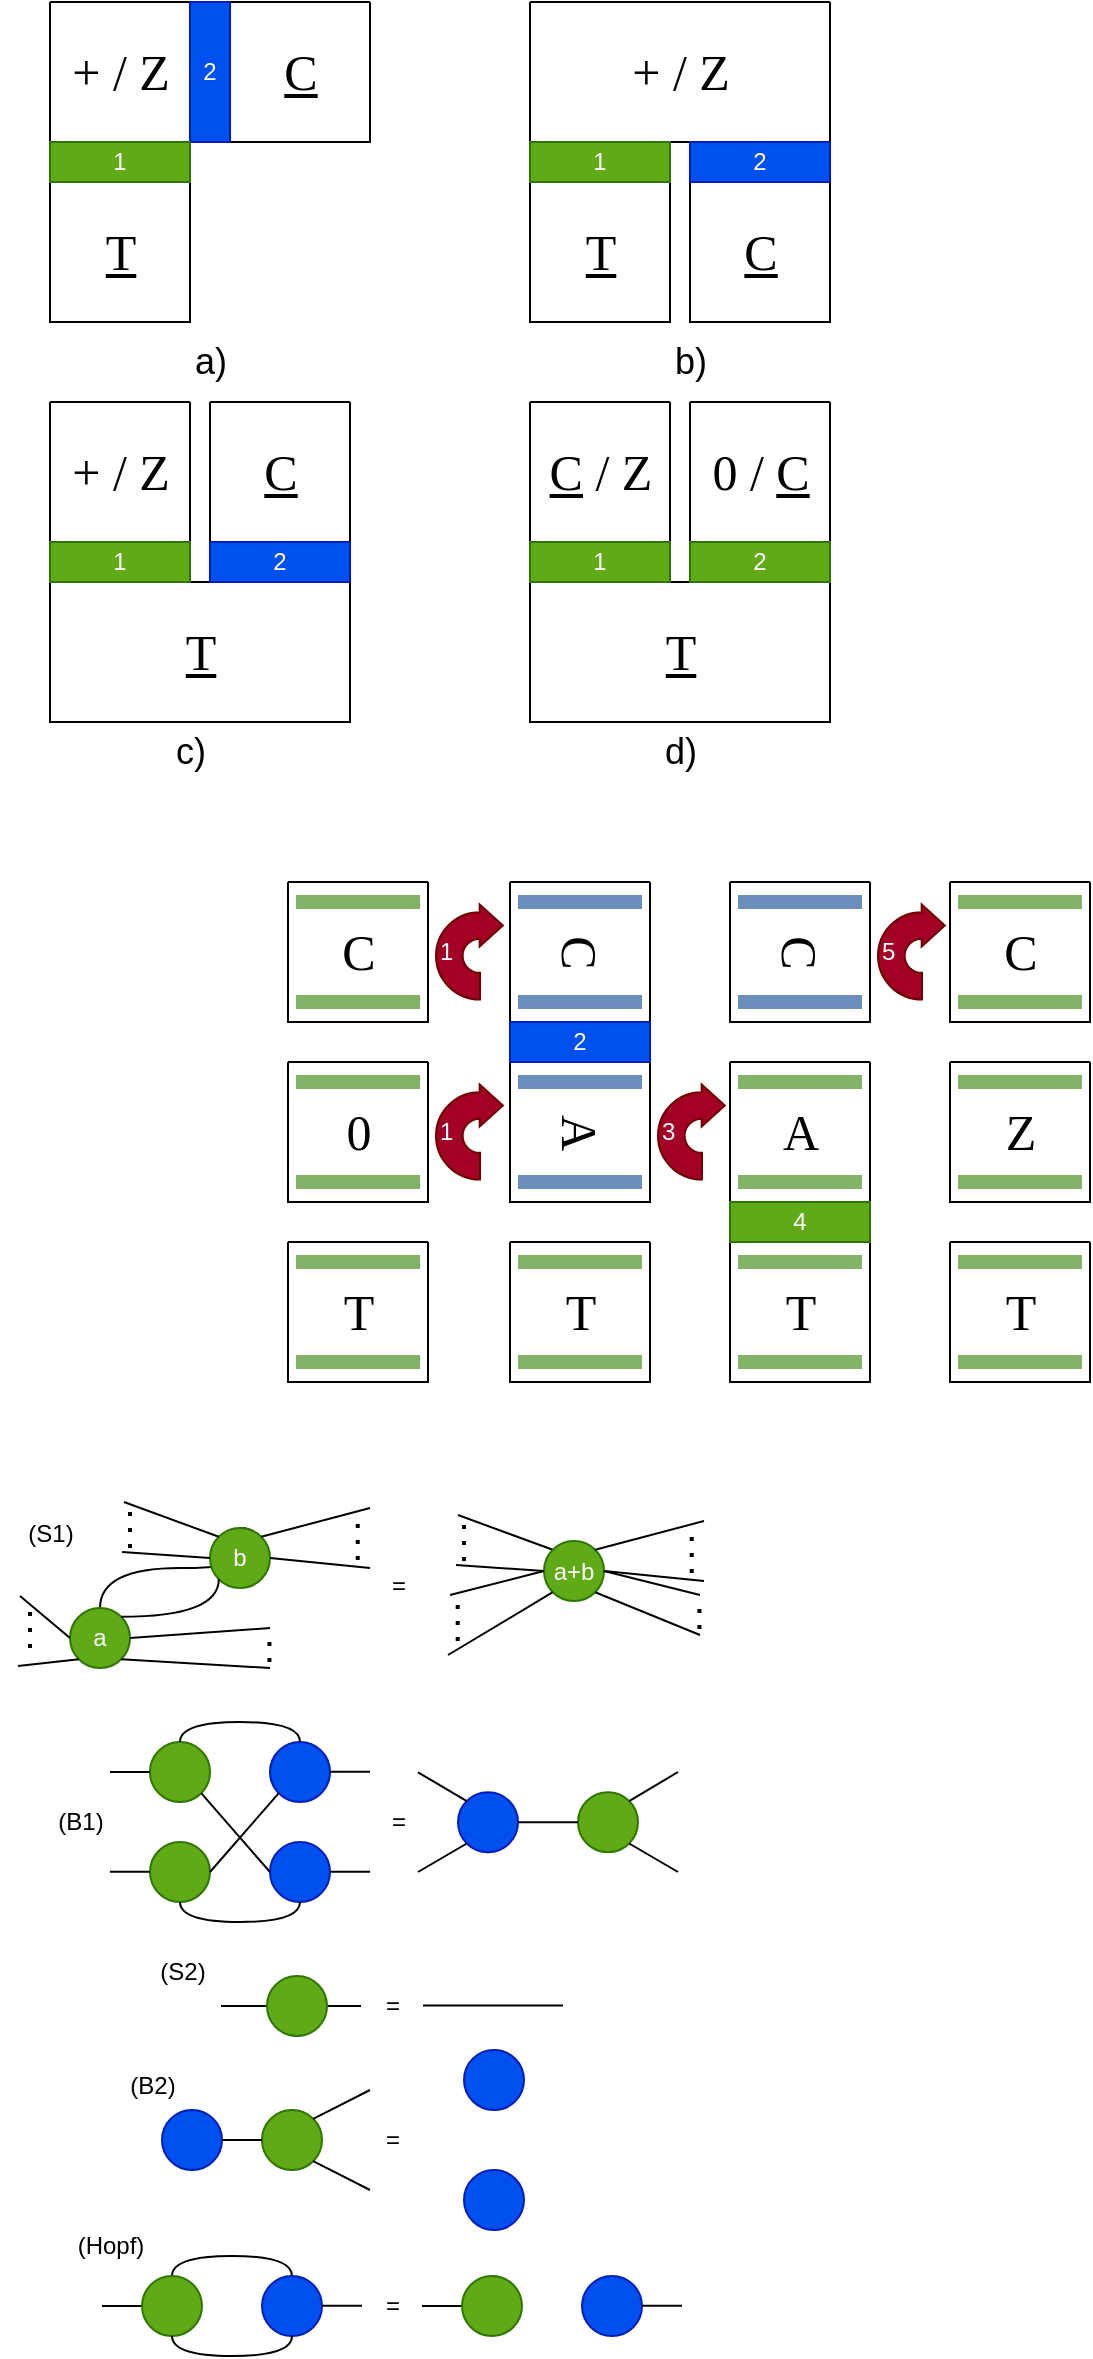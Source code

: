 <mxfile version="26.2.14">
  <diagram name="Page-1" id="nvPgF2uKXpndHgitnm1l">
    <mxGraphModel dx="815" dy="495" grid="1" gridSize="10" guides="1" tooltips="1" connect="1" arrows="1" fold="1" page="1" pageScale="1" pageWidth="827" pageHeight="1169" math="0" shadow="0">
      <root>
        <mxCell id="0" />
        <mxCell id="1" parent="0" />
        <mxCell id="quCFVB519tc5CZQaFRDl-6" value="" style="swimlane;startSize=0;" parent="1" vertex="1">
          <mxGeometry x="80" y="170" width="70" height="70" as="geometry">
            <mxRectangle x="80" y="160" width="50" height="40" as="alternateBounds" />
          </mxGeometry>
        </mxCell>
        <mxCell id="quCFVB519tc5CZQaFRDl-29" value="&lt;u&gt;&lt;font&gt;T&lt;/font&gt;&lt;/u&gt;" style="text;html=1;align=center;verticalAlign=middle;resizable=0;points=[];autosize=1;strokeColor=none;fillColor=none;fontSize=25;fontFamily=Garamond;" parent="quCFVB519tc5CZQaFRDl-6" vertex="1">
          <mxGeometry x="15" y="15" width="40" height="40" as="geometry" />
        </mxCell>
        <mxCell id="quCFVB519tc5CZQaFRDl-1" value="" style="swimlane;startSize=0;" parent="1" vertex="1">
          <mxGeometry x="80" y="80" width="70" height="70" as="geometry" />
        </mxCell>
        <mxCell id="quCFVB519tc5CZQaFRDl-27" value="&lt;font&gt;+ / Z&lt;/font&gt;" style="text;html=1;align=center;verticalAlign=middle;resizable=0;points=[];autosize=1;strokeColor=none;fillColor=none;fontSize=25;fontFamily=Garamond;" parent="quCFVB519tc5CZQaFRDl-1" vertex="1">
          <mxGeometry y="15" width="70" height="40" as="geometry" />
        </mxCell>
        <mxCell id="quCFVB519tc5CZQaFRDl-5" value="" style="swimlane;startSize=0;" parent="1" vertex="1">
          <mxGeometry x="170" y="80" width="70" height="70" as="geometry" />
        </mxCell>
        <mxCell id="quCFVB519tc5CZQaFRDl-28" value="&lt;u&gt;&lt;font&gt;C&lt;/font&gt;&lt;/u&gt;" style="text;html=1;align=center;verticalAlign=middle;resizable=0;points=[];autosize=1;strokeColor=none;fillColor=none;fontSize=25;fontFamily=Garamond;" parent="quCFVB519tc5CZQaFRDl-5" vertex="1">
          <mxGeometry x="15" y="15" width="40" height="40" as="geometry" />
        </mxCell>
        <mxCell id="Zl_guKD1lhq5TGo22soF-123" value="2" style="rounded=0;whiteSpace=wrap;html=1;fillColor=#0050ef;fontColor=#ffffff;strokeColor=#001DBC;" vertex="1" parent="quCFVB519tc5CZQaFRDl-5">
          <mxGeometry x="-20" width="20" height="70" as="geometry" />
        </mxCell>
        <mxCell id="quCFVB519tc5CZQaFRDl-7" value="" style="swimlane;startSize=0;" parent="1" vertex="1">
          <mxGeometry x="320" y="80" width="150" height="70" as="geometry" />
        </mxCell>
        <mxCell id="quCFVB519tc5CZQaFRDl-30" value="&lt;font&gt;+ / Z&lt;/font&gt;" style="text;html=1;align=center;verticalAlign=middle;resizable=0;points=[];autosize=1;strokeColor=none;fillColor=none;fontSize=25;fontFamily=Garamond;" parent="quCFVB519tc5CZQaFRDl-7" vertex="1">
          <mxGeometry x="40" y="15" width="70" height="40" as="geometry" />
        </mxCell>
        <mxCell id="quCFVB519tc5CZQaFRDl-8" value="" style="swimlane;startSize=0;" parent="1" vertex="1">
          <mxGeometry x="320" y="170" width="70" height="70" as="geometry" />
        </mxCell>
        <mxCell id="quCFVB519tc5CZQaFRDl-32" value="&lt;u&gt;&lt;font&gt;T&lt;/font&gt;&lt;/u&gt;" style="text;html=1;align=center;verticalAlign=middle;resizable=0;points=[];autosize=1;strokeColor=none;fillColor=none;fontSize=25;fontFamily=Garamond;" parent="quCFVB519tc5CZQaFRDl-8" vertex="1">
          <mxGeometry x="15" y="15" width="40" height="40" as="geometry" />
        </mxCell>
        <mxCell id="quCFVB519tc5CZQaFRDl-9" value="" style="swimlane;startSize=0;" parent="1" vertex="1">
          <mxGeometry x="400" y="170" width="70" height="70" as="geometry" />
        </mxCell>
        <mxCell id="quCFVB519tc5CZQaFRDl-31" value="&lt;u&gt;&lt;font&gt;C&lt;/font&gt;&lt;/u&gt;" style="text;html=1;align=center;verticalAlign=middle;resizable=0;points=[];autosize=1;strokeColor=none;fillColor=none;fontSize=25;fontFamily=Garamond;" parent="quCFVB519tc5CZQaFRDl-9" vertex="1">
          <mxGeometry x="15" y="15" width="40" height="40" as="geometry" />
        </mxCell>
        <mxCell id="quCFVB519tc5CZQaFRDl-12" value="" style="swimlane;startSize=0;" parent="1" vertex="1">
          <mxGeometry x="80" y="370" width="150" height="70" as="geometry" />
        </mxCell>
        <mxCell id="quCFVB519tc5CZQaFRDl-35" value="&lt;u&gt;&lt;font&gt;T&lt;/font&gt;&lt;/u&gt;" style="text;html=1;align=center;verticalAlign=middle;resizable=0;points=[];autosize=1;strokeColor=none;fillColor=none;fontSize=25;fontFamily=Garamond;" parent="quCFVB519tc5CZQaFRDl-12" vertex="1">
          <mxGeometry x="55" y="15" width="40" height="40" as="geometry" />
        </mxCell>
        <mxCell id="quCFVB519tc5CZQaFRDl-13" value="" style="swimlane;startSize=0;" parent="1" vertex="1">
          <mxGeometry x="80" y="280" width="70" height="70" as="geometry" />
        </mxCell>
        <mxCell id="quCFVB519tc5CZQaFRDl-33" value="&lt;font&gt;+ / Z&lt;/font&gt;" style="text;html=1;align=center;verticalAlign=middle;resizable=0;points=[];autosize=1;strokeColor=none;fillColor=none;fontSize=25;fontFamily=Garamond;" parent="quCFVB519tc5CZQaFRDl-13" vertex="1">
          <mxGeometry y="15" width="70" height="40" as="geometry" />
        </mxCell>
        <mxCell id="quCFVB519tc5CZQaFRDl-14" value="" style="swimlane;startSize=0;" parent="1" vertex="1">
          <mxGeometry x="160" y="280" width="70" height="70" as="geometry" />
        </mxCell>
        <mxCell id="quCFVB519tc5CZQaFRDl-34" value="&lt;u&gt;&lt;font&gt;C&lt;/font&gt;&lt;/u&gt;" style="text;html=1;align=center;verticalAlign=middle;resizable=0;points=[];autosize=1;strokeColor=none;fillColor=none;fontSize=25;fontFamily=Garamond;" parent="quCFVB519tc5CZQaFRDl-14" vertex="1">
          <mxGeometry x="15" y="15" width="40" height="40" as="geometry" />
        </mxCell>
        <mxCell id="quCFVB519tc5CZQaFRDl-15" value="" style="swimlane;startSize=0;" parent="1" vertex="1">
          <mxGeometry x="320" y="370" width="150" height="70" as="geometry" />
        </mxCell>
        <mxCell id="quCFVB519tc5CZQaFRDl-39" value="&lt;u&gt;&lt;font&gt;T&lt;/font&gt;&lt;/u&gt;" style="text;html=1;align=center;verticalAlign=middle;resizable=0;points=[];autosize=1;strokeColor=none;fillColor=none;fontSize=25;fontFamily=Garamond;" parent="quCFVB519tc5CZQaFRDl-15" vertex="1">
          <mxGeometry x="55" y="15" width="40" height="40" as="geometry" />
        </mxCell>
        <mxCell id="quCFVB519tc5CZQaFRDl-16" value="" style="swimlane;startSize=0;" parent="1" vertex="1">
          <mxGeometry x="320" y="280" width="70" height="70" as="geometry" />
        </mxCell>
        <mxCell id="quCFVB519tc5CZQaFRDl-36" value="&lt;u&gt;C&lt;/u&gt; / Z" style="text;html=1;align=center;verticalAlign=middle;resizable=0;points=[];autosize=1;strokeColor=none;fillColor=none;fontSize=25;fontFamily=Garamond;" parent="quCFVB519tc5CZQaFRDl-16" vertex="1">
          <mxGeometry y="15" width="70" height="40" as="geometry" />
        </mxCell>
        <mxCell id="quCFVB519tc5CZQaFRDl-17" value="" style="swimlane;startSize=0;" parent="1" vertex="1">
          <mxGeometry x="400" y="280" width="70" height="70" as="geometry" />
        </mxCell>
        <mxCell id="quCFVB519tc5CZQaFRDl-37" value="0 / &lt;u&gt;C&lt;/u&gt;" style="text;html=1;align=center;verticalAlign=middle;resizable=0;points=[];autosize=1;strokeColor=none;fillColor=none;fontSize=25;fontFamily=Garamond;" parent="quCFVB519tc5CZQaFRDl-17" vertex="1">
          <mxGeometry y="15" width="70" height="40" as="geometry" />
        </mxCell>
        <mxCell id="quCFVB519tc5CZQaFRDl-40" value="a)" style="text;html=1;align=center;verticalAlign=middle;resizable=0;points=[];autosize=1;strokeColor=none;fillColor=none;fontSize=18;" parent="1" vertex="1">
          <mxGeometry x="140" y="240" width="40" height="40" as="geometry" />
        </mxCell>
        <mxCell id="quCFVB519tc5CZQaFRDl-41" value="b)" style="text;html=1;align=center;verticalAlign=middle;resizable=0;points=[];autosize=1;strokeColor=none;fillColor=none;fontSize=18;" parent="1" vertex="1">
          <mxGeometry x="380" y="240" width="40" height="40" as="geometry" />
        </mxCell>
        <mxCell id="quCFVB519tc5CZQaFRDl-42" value="c)" style="text;html=1;align=center;verticalAlign=middle;resizable=0;points=[];autosize=1;strokeColor=none;fillColor=none;fontSize=18;" parent="1" vertex="1">
          <mxGeometry x="130" y="435" width="40" height="40" as="geometry" />
        </mxCell>
        <mxCell id="quCFVB519tc5CZQaFRDl-43" value="d)" style="text;html=1;align=center;verticalAlign=middle;resizable=0;points=[];autosize=1;strokeColor=none;fillColor=none;fontSize=18;" parent="1" vertex="1">
          <mxGeometry x="375" y="435" width="40" height="40" as="geometry" />
        </mxCell>
        <mxCell id="Zl_guKD1lhq5TGo22soF-27" value="" style="swimlane;startSize=0;" vertex="1" parent="1">
          <mxGeometry x="199" y="520" width="70" height="70" as="geometry" />
        </mxCell>
        <mxCell id="Zl_guKD1lhq5TGo22soF-28" value="&lt;font&gt;C&lt;/font&gt;" style="text;html=1;align=center;verticalAlign=middle;resizable=0;points=[];autosize=1;strokeColor=none;fillColor=none;fontSize=25;fontFamily=Garamond;" vertex="1" parent="Zl_guKD1lhq5TGo22soF-27">
          <mxGeometry x="15" y="15" width="40" height="40" as="geometry" />
        </mxCell>
        <mxCell id="Zl_guKD1lhq5TGo22soF-29" value="" style="endArrow=none;html=1;rounded=0;strokeWidth=7;fillColor=#d5e8d4;strokeColor=#82b366;" edge="1" parent="Zl_guKD1lhq5TGo22soF-27">
          <mxGeometry width="50" height="50" relative="1" as="geometry">
            <mxPoint x="4" y="10" as="sourcePoint" />
            <mxPoint x="66" y="10" as="targetPoint" />
          </mxGeometry>
        </mxCell>
        <mxCell id="Zl_guKD1lhq5TGo22soF-30" value="" style="endArrow=none;html=1;rounded=0;strokeWidth=7;fillColor=#d5e8d4;strokeColor=#82b366;" edge="1" parent="Zl_guKD1lhq5TGo22soF-27">
          <mxGeometry width="50" height="50" relative="1" as="geometry">
            <mxPoint x="4" y="60" as="sourcePoint" />
            <mxPoint x="66" y="60" as="targetPoint" />
          </mxGeometry>
        </mxCell>
        <mxCell id="Zl_guKD1lhq5TGo22soF-35" value="" style="swimlane;startSize=0;" vertex="1" parent="1">
          <mxGeometry x="199" y="700" width="70" height="70" as="geometry" />
        </mxCell>
        <mxCell id="Zl_guKD1lhq5TGo22soF-36" value="T" style="text;html=1;align=center;verticalAlign=middle;resizable=0;points=[];autosize=1;strokeColor=none;fillColor=none;fontSize=25;fontFamily=Garamond;" vertex="1" parent="Zl_guKD1lhq5TGo22soF-35">
          <mxGeometry x="15" y="15" width="40" height="40" as="geometry" />
        </mxCell>
        <mxCell id="Zl_guKD1lhq5TGo22soF-37" value="" style="endArrow=none;html=1;rounded=0;strokeWidth=7;fillColor=#d5e8d4;strokeColor=#82b366;" edge="1" parent="Zl_guKD1lhq5TGo22soF-35">
          <mxGeometry width="50" height="50" relative="1" as="geometry">
            <mxPoint x="4" y="10" as="sourcePoint" />
            <mxPoint x="66" y="10" as="targetPoint" />
          </mxGeometry>
        </mxCell>
        <mxCell id="Zl_guKD1lhq5TGo22soF-38" value="" style="endArrow=none;html=1;rounded=0;strokeWidth=7;fillColor=#d5e8d4;strokeColor=#82b366;" edge="1" parent="Zl_guKD1lhq5TGo22soF-35">
          <mxGeometry width="50" height="50" relative="1" as="geometry">
            <mxPoint x="4" y="60" as="sourcePoint" />
            <mxPoint x="66" y="60" as="targetPoint" />
          </mxGeometry>
        </mxCell>
        <mxCell id="Zl_guKD1lhq5TGo22soF-39" value="1" style="html=1;shadow=0;dashed=0;align=left;verticalAlign=middle;shape=mxgraph.arrows2.uTurnArrow;dy=6.66;arrowHead=20.98;dx2=11.59;fillColor=#a20025;strokeColor=#6F0000;movable=1;resizable=1;rotatable=1;deletable=1;editable=1;locked=0;connectable=1;fontFamily=Helvetica;fontStyle=0;fontSize=12;fontColor=#ffffff;" vertex="1" parent="1">
          <mxGeometry x="273" y="531.25" width="22" height="47.5" as="geometry" />
        </mxCell>
        <mxCell id="Zl_guKD1lhq5TGo22soF-45" value="" style="swimlane;startSize=0;" vertex="1" parent="1">
          <mxGeometry x="310" y="520" width="70" height="70" as="geometry" />
        </mxCell>
        <mxCell id="Zl_guKD1lhq5TGo22soF-46" value="&lt;font&gt;C&lt;/font&gt;" style="text;html=1;align=center;verticalAlign=middle;resizable=0;points=[];autosize=1;strokeColor=none;fillColor=none;fontSize=25;fontFamily=Garamond;rotation=90;" vertex="1" parent="Zl_guKD1lhq5TGo22soF-45">
          <mxGeometry x="15" y="15" width="40" height="40" as="geometry" />
        </mxCell>
        <mxCell id="Zl_guKD1lhq5TGo22soF-47" value="" style="endArrow=none;html=1;rounded=0;strokeWidth=7;fillColor=#dae8fc;strokeColor=#6c8ebf;" edge="1" parent="Zl_guKD1lhq5TGo22soF-45">
          <mxGeometry width="50" height="50" relative="1" as="geometry">
            <mxPoint x="4" y="10" as="sourcePoint" />
            <mxPoint x="66" y="10" as="targetPoint" />
          </mxGeometry>
        </mxCell>
        <mxCell id="Zl_guKD1lhq5TGo22soF-48" value="" style="endArrow=none;html=1;rounded=0;strokeWidth=7;fillColor=#dae8fc;strokeColor=#6c8ebf;" edge="1" parent="Zl_guKD1lhq5TGo22soF-45">
          <mxGeometry width="50" height="50" relative="1" as="geometry">
            <mxPoint x="4" y="60" as="sourcePoint" />
            <mxPoint x="66" y="60" as="targetPoint" />
          </mxGeometry>
        </mxCell>
        <mxCell id="Zl_guKD1lhq5TGo22soF-49" value="" style="swimlane;startSize=0;" vertex="1" parent="1">
          <mxGeometry x="199" y="610" width="70" height="70" as="geometry" />
        </mxCell>
        <mxCell id="Zl_guKD1lhq5TGo22soF-50" value="0" style="text;html=1;align=center;verticalAlign=middle;resizable=0;points=[];autosize=1;strokeColor=none;fillColor=none;fontSize=25;fontFamily=Garamond;" vertex="1" parent="Zl_guKD1lhq5TGo22soF-49">
          <mxGeometry x="15" y="15" width="40" height="40" as="geometry" />
        </mxCell>
        <mxCell id="Zl_guKD1lhq5TGo22soF-51" value="" style="endArrow=none;html=1;rounded=0;strokeWidth=7;fillColor=#d5e8d4;strokeColor=#82b366;" edge="1" parent="Zl_guKD1lhq5TGo22soF-49">
          <mxGeometry width="50" height="50" relative="1" as="geometry">
            <mxPoint x="4" y="10" as="sourcePoint" />
            <mxPoint x="66" y="10" as="targetPoint" />
          </mxGeometry>
        </mxCell>
        <mxCell id="Zl_guKD1lhq5TGo22soF-52" value="" style="endArrow=none;html=1;rounded=0;strokeWidth=7;fillColor=#d5e8d4;strokeColor=#82b366;" edge="1" parent="Zl_guKD1lhq5TGo22soF-49">
          <mxGeometry width="50" height="50" relative="1" as="geometry">
            <mxPoint x="4" y="60" as="sourcePoint" />
            <mxPoint x="66" y="60" as="targetPoint" />
          </mxGeometry>
        </mxCell>
        <mxCell id="Zl_guKD1lhq5TGo22soF-54" value="" style="swimlane;startSize=0;" vertex="1" parent="1">
          <mxGeometry x="310" y="610" width="70" height="70" as="geometry" />
        </mxCell>
        <mxCell id="Zl_guKD1lhq5TGo22soF-55" value="A" style="text;html=1;align=center;verticalAlign=middle;resizable=0;points=[];autosize=1;strokeColor=none;fillColor=none;fontSize=25;fontFamily=Garamond;rotation=90;" vertex="1" parent="Zl_guKD1lhq5TGo22soF-54">
          <mxGeometry x="15" y="15" width="40" height="40" as="geometry" />
        </mxCell>
        <mxCell id="Zl_guKD1lhq5TGo22soF-56" value="" style="endArrow=none;html=1;rounded=0;strokeWidth=7;fillColor=#dae8fc;strokeColor=#6c8ebf;" edge="1" parent="Zl_guKD1lhq5TGo22soF-54">
          <mxGeometry width="50" height="50" relative="1" as="geometry">
            <mxPoint x="4" y="10" as="sourcePoint" />
            <mxPoint x="66" y="10" as="targetPoint" />
          </mxGeometry>
        </mxCell>
        <mxCell id="Zl_guKD1lhq5TGo22soF-57" value="" style="endArrow=none;html=1;rounded=0;strokeWidth=7;fillColor=#dae8fc;strokeColor=#6c8ebf;" edge="1" parent="Zl_guKD1lhq5TGo22soF-54">
          <mxGeometry width="50" height="50" relative="1" as="geometry">
            <mxPoint x="4" y="60" as="sourcePoint" />
            <mxPoint x="66" y="60" as="targetPoint" />
          </mxGeometry>
        </mxCell>
        <mxCell id="Zl_guKD1lhq5TGo22soF-58" value="" style="swimlane;startSize=0;" vertex="1" parent="1">
          <mxGeometry x="310" y="700" width="70" height="70" as="geometry" />
        </mxCell>
        <mxCell id="Zl_guKD1lhq5TGo22soF-59" value="T" style="text;html=1;align=center;verticalAlign=middle;resizable=0;points=[];autosize=1;strokeColor=none;fillColor=none;fontSize=25;fontFamily=Garamond;" vertex="1" parent="Zl_guKD1lhq5TGo22soF-58">
          <mxGeometry x="15" y="15" width="40" height="40" as="geometry" />
        </mxCell>
        <mxCell id="Zl_guKD1lhq5TGo22soF-60" value="" style="endArrow=none;html=1;rounded=0;strokeWidth=7;fillColor=#d5e8d4;strokeColor=#82b366;" edge="1" parent="Zl_guKD1lhq5TGo22soF-58">
          <mxGeometry width="50" height="50" relative="1" as="geometry">
            <mxPoint x="4" y="10" as="sourcePoint" />
            <mxPoint x="66" y="10" as="targetPoint" />
          </mxGeometry>
        </mxCell>
        <mxCell id="Zl_guKD1lhq5TGo22soF-61" value="" style="endArrow=none;html=1;rounded=0;strokeWidth=7;fillColor=#d5e8d4;strokeColor=#82b366;" edge="1" parent="Zl_guKD1lhq5TGo22soF-58">
          <mxGeometry width="50" height="50" relative="1" as="geometry">
            <mxPoint x="4" y="60" as="sourcePoint" />
            <mxPoint x="66" y="60" as="targetPoint" />
          </mxGeometry>
        </mxCell>
        <mxCell id="Zl_guKD1lhq5TGo22soF-62" value="" style="swimlane;startSize=0;" vertex="1" parent="1">
          <mxGeometry x="420" y="700" width="70" height="70" as="geometry" />
        </mxCell>
        <mxCell id="Zl_guKD1lhq5TGo22soF-63" value="T" style="text;html=1;align=center;verticalAlign=middle;resizable=0;points=[];autosize=1;strokeColor=none;fillColor=none;fontSize=25;fontFamily=Garamond;" vertex="1" parent="Zl_guKD1lhq5TGo22soF-62">
          <mxGeometry x="15" y="15" width="40" height="40" as="geometry" />
        </mxCell>
        <mxCell id="Zl_guKD1lhq5TGo22soF-64" value="" style="endArrow=none;html=1;rounded=0;strokeWidth=7;fillColor=#d5e8d4;strokeColor=#82b366;" edge="1" parent="Zl_guKD1lhq5TGo22soF-62">
          <mxGeometry width="50" height="50" relative="1" as="geometry">
            <mxPoint x="4" y="10" as="sourcePoint" />
            <mxPoint x="66" y="10" as="targetPoint" />
          </mxGeometry>
        </mxCell>
        <mxCell id="Zl_guKD1lhq5TGo22soF-65" value="" style="endArrow=none;html=1;rounded=0;strokeWidth=7;fillColor=#d5e8d4;strokeColor=#82b366;" edge="1" parent="Zl_guKD1lhq5TGo22soF-62">
          <mxGeometry width="50" height="50" relative="1" as="geometry">
            <mxPoint x="4" y="60" as="sourcePoint" />
            <mxPoint x="66" y="60" as="targetPoint" />
          </mxGeometry>
        </mxCell>
        <mxCell id="Zl_guKD1lhq5TGo22soF-71" value="" style="swimlane;startSize=0;" vertex="1" parent="1">
          <mxGeometry x="420" y="520" width="70" height="70" as="geometry" />
        </mxCell>
        <mxCell id="Zl_guKD1lhq5TGo22soF-72" value="&lt;font&gt;C&lt;/font&gt;" style="text;html=1;align=center;verticalAlign=middle;resizable=0;points=[];autosize=1;strokeColor=none;fillColor=none;fontSize=25;fontFamily=Garamond;rotation=90;" vertex="1" parent="Zl_guKD1lhq5TGo22soF-71">
          <mxGeometry x="15" y="15" width="40" height="40" as="geometry" />
        </mxCell>
        <mxCell id="Zl_guKD1lhq5TGo22soF-73" value="" style="endArrow=none;html=1;rounded=0;strokeWidth=7;fillColor=#dae8fc;strokeColor=#6c8ebf;" edge="1" parent="Zl_guKD1lhq5TGo22soF-71">
          <mxGeometry width="50" height="50" relative="1" as="geometry">
            <mxPoint x="4" y="10" as="sourcePoint" />
            <mxPoint x="66" y="10" as="targetPoint" />
          </mxGeometry>
        </mxCell>
        <mxCell id="Zl_guKD1lhq5TGo22soF-74" value="" style="endArrow=none;html=1;rounded=0;strokeWidth=7;fillColor=#dae8fc;strokeColor=#6c8ebf;" edge="1" parent="Zl_guKD1lhq5TGo22soF-71">
          <mxGeometry width="50" height="50" relative="1" as="geometry">
            <mxPoint x="4" y="60" as="sourcePoint" />
            <mxPoint x="66" y="60" as="targetPoint" />
          </mxGeometry>
        </mxCell>
        <mxCell id="Zl_guKD1lhq5TGo22soF-75" value="" style="swimlane;startSize=0;" vertex="1" parent="1">
          <mxGeometry x="420" y="610" width="70" height="70" as="geometry" />
        </mxCell>
        <mxCell id="Zl_guKD1lhq5TGo22soF-76" value="A" style="text;html=1;align=center;verticalAlign=middle;resizable=0;points=[];autosize=1;strokeColor=none;fillColor=none;fontSize=25;fontFamily=Garamond;" vertex="1" parent="Zl_guKD1lhq5TGo22soF-75">
          <mxGeometry x="15" y="15" width="40" height="40" as="geometry" />
        </mxCell>
        <mxCell id="Zl_guKD1lhq5TGo22soF-77" value="" style="endArrow=none;html=1;rounded=0;strokeWidth=7;fillColor=#d5e8d4;strokeColor=#82b366;" edge="1" parent="Zl_guKD1lhq5TGo22soF-75">
          <mxGeometry width="50" height="50" relative="1" as="geometry">
            <mxPoint x="4" y="10" as="sourcePoint" />
            <mxPoint x="66" y="10" as="targetPoint" />
          </mxGeometry>
        </mxCell>
        <mxCell id="Zl_guKD1lhq5TGo22soF-78" value="" style="endArrow=none;html=1;rounded=0;strokeWidth=7;fillColor=#d5e8d4;strokeColor=#82b366;" edge="1" parent="Zl_guKD1lhq5TGo22soF-75">
          <mxGeometry width="50" height="50" relative="1" as="geometry">
            <mxPoint x="4" y="60" as="sourcePoint" />
            <mxPoint x="66" y="60" as="targetPoint" />
          </mxGeometry>
        </mxCell>
        <mxCell id="Zl_guKD1lhq5TGo22soF-80" value="" style="swimlane;startSize=0;" vertex="1" parent="1">
          <mxGeometry x="530" y="520" width="70" height="70" as="geometry" />
        </mxCell>
        <mxCell id="Zl_guKD1lhq5TGo22soF-81" value="&lt;font&gt;C&lt;/font&gt;" style="text;html=1;align=center;verticalAlign=middle;resizable=0;points=[];autosize=1;strokeColor=none;fillColor=none;fontSize=25;fontFamily=Garamond;" vertex="1" parent="Zl_guKD1lhq5TGo22soF-80">
          <mxGeometry x="15" y="15" width="40" height="40" as="geometry" />
        </mxCell>
        <mxCell id="Zl_guKD1lhq5TGo22soF-82" value="" style="endArrow=none;html=1;rounded=0;strokeWidth=7;fillColor=#d5e8d4;strokeColor=#82b366;" edge="1" parent="Zl_guKD1lhq5TGo22soF-80">
          <mxGeometry width="50" height="50" relative="1" as="geometry">
            <mxPoint x="4" y="10" as="sourcePoint" />
            <mxPoint x="66" y="10" as="targetPoint" />
          </mxGeometry>
        </mxCell>
        <mxCell id="Zl_guKD1lhq5TGo22soF-83" value="" style="endArrow=none;html=1;rounded=0;strokeWidth=7;fillColor=#d5e8d4;strokeColor=#82b366;" edge="1" parent="Zl_guKD1lhq5TGo22soF-80">
          <mxGeometry width="50" height="50" relative="1" as="geometry">
            <mxPoint x="4" y="60" as="sourcePoint" />
            <mxPoint x="66" y="60" as="targetPoint" />
          </mxGeometry>
        </mxCell>
        <mxCell id="Zl_guKD1lhq5TGo22soF-84" value="" style="swimlane;startSize=0;" vertex="1" parent="1">
          <mxGeometry x="530" y="700" width="70" height="70" as="geometry" />
        </mxCell>
        <mxCell id="Zl_guKD1lhq5TGo22soF-85" value="T" style="text;html=1;align=center;verticalAlign=middle;resizable=0;points=[];autosize=1;strokeColor=none;fillColor=none;fontSize=25;fontFamily=Garamond;" vertex="1" parent="Zl_guKD1lhq5TGo22soF-84">
          <mxGeometry x="15" y="15" width="40" height="40" as="geometry" />
        </mxCell>
        <mxCell id="Zl_guKD1lhq5TGo22soF-86" value="" style="endArrow=none;html=1;rounded=0;strokeWidth=7;fillColor=#d5e8d4;strokeColor=#82b366;" edge="1" parent="Zl_guKD1lhq5TGo22soF-84">
          <mxGeometry width="50" height="50" relative="1" as="geometry">
            <mxPoint x="4" y="10" as="sourcePoint" />
            <mxPoint x="66" y="10" as="targetPoint" />
          </mxGeometry>
        </mxCell>
        <mxCell id="Zl_guKD1lhq5TGo22soF-87" value="" style="endArrow=none;html=1;rounded=0;strokeWidth=7;fillColor=#d5e8d4;strokeColor=#82b366;" edge="1" parent="Zl_guKD1lhq5TGo22soF-84">
          <mxGeometry width="50" height="50" relative="1" as="geometry">
            <mxPoint x="4" y="60" as="sourcePoint" />
            <mxPoint x="66" y="60" as="targetPoint" />
          </mxGeometry>
        </mxCell>
        <mxCell id="Zl_guKD1lhq5TGo22soF-88" value="" style="swimlane;startSize=0;" vertex="1" parent="1">
          <mxGeometry x="530" y="610" width="70" height="70" as="geometry" />
        </mxCell>
        <mxCell id="Zl_guKD1lhq5TGo22soF-89" value="Z" style="text;html=1;align=center;verticalAlign=middle;resizable=0;points=[];autosize=1;strokeColor=none;fillColor=none;fontSize=25;fontFamily=Garamond;" vertex="1" parent="Zl_guKD1lhq5TGo22soF-88">
          <mxGeometry x="15" y="15" width="40" height="40" as="geometry" />
        </mxCell>
        <mxCell id="Zl_guKD1lhq5TGo22soF-90" value="" style="endArrow=none;html=1;rounded=0;strokeWidth=7;fillColor=#d5e8d4;strokeColor=#82b366;" edge="1" parent="Zl_guKD1lhq5TGo22soF-88">
          <mxGeometry width="50" height="50" relative="1" as="geometry">
            <mxPoint x="4" y="10" as="sourcePoint" />
            <mxPoint x="66" y="10" as="targetPoint" />
          </mxGeometry>
        </mxCell>
        <mxCell id="Zl_guKD1lhq5TGo22soF-91" value="" style="endArrow=none;html=1;rounded=0;strokeWidth=7;fillColor=#d5e8d4;strokeColor=#82b366;" edge="1" parent="Zl_guKD1lhq5TGo22soF-88">
          <mxGeometry width="50" height="50" relative="1" as="geometry">
            <mxPoint x="4" y="60" as="sourcePoint" />
            <mxPoint x="66" y="60" as="targetPoint" />
          </mxGeometry>
        </mxCell>
        <mxCell id="Zl_guKD1lhq5TGo22soF-120" value="1" style="rounded=0;whiteSpace=wrap;html=1;fillColor=#60a917;fontColor=#ffffff;strokeColor=#2D7600;" vertex="1" parent="1">
          <mxGeometry x="80" y="150" width="70" height="20" as="geometry" />
        </mxCell>
        <mxCell id="Zl_guKD1lhq5TGo22soF-121" value="2" style="rounded=0;whiteSpace=wrap;html=1;fillColor=#0050ef;fontColor=#ffffff;strokeColor=#001DBC;" vertex="1" parent="1">
          <mxGeometry x="400" y="150" width="70" height="20" as="geometry" />
        </mxCell>
        <mxCell id="Zl_guKD1lhq5TGo22soF-122" value="1" style="rounded=0;whiteSpace=wrap;html=1;fillColor=#60a917;fontColor=#ffffff;strokeColor=#2D7600;" vertex="1" parent="1">
          <mxGeometry x="320" y="150" width="70" height="20" as="geometry" />
        </mxCell>
        <mxCell id="Zl_guKD1lhq5TGo22soF-124" value="1" style="rounded=0;whiteSpace=wrap;html=1;fillColor=#60a917;fontColor=#ffffff;strokeColor=#2D7600;" vertex="1" parent="1">
          <mxGeometry x="80" y="350" width="70" height="20" as="geometry" />
        </mxCell>
        <mxCell id="Zl_guKD1lhq5TGo22soF-125" value="2" style="rounded=0;whiteSpace=wrap;html=1;fillColor=#0050ef;fontColor=#ffffff;strokeColor=#001DBC;" vertex="1" parent="1">
          <mxGeometry x="160" y="350" width="70" height="20" as="geometry" />
        </mxCell>
        <mxCell id="Zl_guKD1lhq5TGo22soF-126" value="1" style="rounded=0;whiteSpace=wrap;html=1;fillColor=#60a917;fontColor=#ffffff;strokeColor=#2D7600;" vertex="1" parent="1">
          <mxGeometry x="320" y="350" width="70" height="20" as="geometry" />
        </mxCell>
        <mxCell id="Zl_guKD1lhq5TGo22soF-127" value="2" style="rounded=0;whiteSpace=wrap;html=1;fillColor=#60a917;fontColor=#ffffff;strokeColor=#2D7600;" vertex="1" parent="1">
          <mxGeometry x="400" y="350" width="70" height="20" as="geometry" />
        </mxCell>
        <mxCell id="Zl_guKD1lhq5TGo22soF-128" value="2" style="rounded=0;whiteSpace=wrap;html=1;fillColor=#0050ef;fontColor=#ffffff;strokeColor=#001DBC;" vertex="1" parent="1">
          <mxGeometry x="310" y="590" width="70" height="20" as="geometry" />
        </mxCell>
        <mxCell id="Zl_guKD1lhq5TGo22soF-129" value="4" style="rounded=0;whiteSpace=wrap;html=1;fillColor=#60a917;fontColor=#ffffff;strokeColor=#2D7600;" vertex="1" parent="1">
          <mxGeometry x="420" y="680" width="70" height="20" as="geometry" />
        </mxCell>
        <mxCell id="Zl_guKD1lhq5TGo22soF-134" value="1" style="html=1;shadow=0;dashed=0;align=left;verticalAlign=middle;shape=mxgraph.arrows2.uTurnArrow;dy=6.66;arrowHead=20.98;dx2=11.59;fillColor=#a20025;strokeColor=#6F0000;movable=1;resizable=1;rotatable=1;deletable=1;editable=1;locked=0;connectable=1;fontFamily=Helvetica;fontStyle=0;fontSize=12;fontColor=#ffffff;" vertex="1" parent="1">
          <mxGeometry x="273" y="621.25" width="22" height="47.5" as="geometry" />
        </mxCell>
        <mxCell id="Zl_guKD1lhq5TGo22soF-135" value="3" style="html=1;shadow=0;dashed=0;align=left;verticalAlign=middle;shape=mxgraph.arrows2.uTurnArrow;dy=6.66;arrowHead=20.98;dx2=11.59;fillColor=#a20025;strokeColor=#6F0000;movable=1;resizable=1;rotatable=1;deletable=1;editable=1;locked=0;connectable=1;fontFamily=Helvetica;fontStyle=0;fontSize=12;fontColor=#ffffff;" vertex="1" parent="1">
          <mxGeometry x="384" y="621.25" width="22" height="47.5" as="geometry" />
        </mxCell>
        <mxCell id="Zl_guKD1lhq5TGo22soF-136" value="&lt;div&gt;5&lt;/div&gt;" style="html=1;shadow=0;dashed=0;align=left;verticalAlign=middle;shape=mxgraph.arrows2.uTurnArrow;dy=6.66;arrowHead=20.98;dx2=11.59;fillColor=#a20025;strokeColor=#6F0000;movable=1;resizable=1;rotatable=1;deletable=1;editable=1;locked=0;connectable=1;fontFamily=Helvetica;fontStyle=0;fontSize=12;fontColor=#ffffff;" vertex="1" parent="1">
          <mxGeometry x="494" y="531.25" width="22" height="47.5" as="geometry" />
        </mxCell>
        <mxCell id="Zl_guKD1lhq5TGo22soF-169" value="" style="group" vertex="1" connectable="0" parent="1">
          <mxGeometry x="279" y="836.5" width="128" height="70" as="geometry" />
        </mxCell>
        <mxCell id="Zl_guKD1lhq5TGo22soF-155" value="" style="endArrow=none;html=1;rounded=0;entryX=0;entryY=0;entryDx=0;entryDy=0;" edge="1" target="Zl_guKD1lhq5TGo22soF-156" parent="Zl_guKD1lhq5TGo22soF-169">
          <mxGeometry width="50" height="50" relative="1" as="geometry">
            <mxPoint x="5" as="sourcePoint" />
            <mxPoint x="138" y="13" as="targetPoint" />
          </mxGeometry>
        </mxCell>
        <mxCell id="Zl_guKD1lhq5TGo22soF-156" value="a+b" style="ellipse;whiteSpace=wrap;html=1;aspect=fixed;fillColor=#60a917;fontColor=#ffffff;strokeColor=#2D7600;" vertex="1" parent="Zl_guKD1lhq5TGo22soF-169">
          <mxGeometry x="48" y="13" width="30" height="30" as="geometry" />
        </mxCell>
        <mxCell id="Zl_guKD1lhq5TGo22soF-157" value="" style="endArrow=none;html=1;rounded=0;entryX=0;entryY=0.5;entryDx=0;entryDy=0;" edge="1" target="Zl_guKD1lhq5TGo22soF-156" parent="Zl_guKD1lhq5TGo22soF-169">
          <mxGeometry width="50" height="50" relative="1" as="geometry">
            <mxPoint x="4" y="25" as="sourcePoint" />
            <mxPoint x="62" y="27" as="targetPoint" />
          </mxGeometry>
        </mxCell>
        <mxCell id="Zl_guKD1lhq5TGo22soF-158" value="" style="endArrow=none;html=1;rounded=0;exitX=1;exitY=0;exitDx=0;exitDy=0;" edge="1" source="Zl_guKD1lhq5TGo22soF-156" parent="Zl_guKD1lhq5TGo22soF-169">
          <mxGeometry width="50" height="50" relative="1" as="geometry">
            <mxPoint x="118" y="83" as="sourcePoint" />
            <mxPoint x="128" y="3" as="targetPoint" />
          </mxGeometry>
        </mxCell>
        <mxCell id="Zl_guKD1lhq5TGo22soF-159" value="" style="endArrow=none;html=1;rounded=0;exitX=1;exitY=0.5;exitDx=0;exitDy=0;" edge="1" source="Zl_guKD1lhq5TGo22soF-156" parent="Zl_guKD1lhq5TGo22soF-169">
          <mxGeometry width="50" height="50" relative="1" as="geometry">
            <mxPoint x="94" y="57" as="sourcePoint" />
            <mxPoint x="128" y="33" as="targetPoint" />
          </mxGeometry>
        </mxCell>
        <mxCell id="Zl_guKD1lhq5TGo22soF-160" value="" style="endArrow=none;dashed=1;html=1;dashPattern=1 3;strokeWidth=2;rounded=0;" edge="1" parent="Zl_guKD1lhq5TGo22soF-169">
          <mxGeometry width="50" height="50" relative="1" as="geometry">
            <mxPoint x="121.86" y="29" as="sourcePoint" />
            <mxPoint x="121.86" y="9" as="targetPoint" />
          </mxGeometry>
        </mxCell>
        <mxCell id="Zl_guKD1lhq5TGo22soF-161" value="" style="endArrow=none;dashed=1;html=1;dashPattern=1 3;strokeWidth=2;rounded=0;" edge="1" parent="Zl_guKD1lhq5TGo22soF-169">
          <mxGeometry width="50" height="50" relative="1" as="geometry">
            <mxPoint x="8" y="23" as="sourcePoint" />
            <mxPoint x="8" y="3" as="targetPoint" />
          </mxGeometry>
        </mxCell>
        <mxCell id="Zl_guKD1lhq5TGo22soF-163" value="" style="endArrow=none;html=1;rounded=0;exitX=1;exitY=0.5;exitDx=0;exitDy=0;" edge="1" parent="Zl_guKD1lhq5TGo22soF-169" source="Zl_guKD1lhq5TGo22soF-156">
          <mxGeometry width="50" height="50" relative="1" as="geometry">
            <mxPoint x="56" y="45" as="sourcePoint" />
            <mxPoint x="126" y="40" as="targetPoint" />
          </mxGeometry>
        </mxCell>
        <mxCell id="Zl_guKD1lhq5TGo22soF-164" value="" style="endArrow=none;html=1;rounded=0;exitX=1;exitY=1;exitDx=0;exitDy=0;" edge="1" parent="Zl_guKD1lhq5TGo22soF-169" source="Zl_guKD1lhq5TGo22soF-156">
          <mxGeometry width="50" height="50" relative="1" as="geometry">
            <mxPoint x="52" y="56" as="sourcePoint" />
            <mxPoint x="126" y="60" as="targetPoint" />
          </mxGeometry>
        </mxCell>
        <mxCell id="Zl_guKD1lhq5TGo22soF-165" value="" style="endArrow=none;html=1;rounded=0;entryX=0;entryY=0.5;entryDx=0;entryDy=0;" edge="1" parent="Zl_guKD1lhq5TGo22soF-169" target="Zl_guKD1lhq5TGo22soF-156">
          <mxGeometry width="50" height="50" relative="1" as="geometry">
            <mxPoint x="1" y="40" as="sourcePoint" />
            <mxPoint x="26" y="45" as="targetPoint" />
          </mxGeometry>
        </mxCell>
        <mxCell id="Zl_guKD1lhq5TGo22soF-166" value="" style="endArrow=none;html=1;rounded=0;entryX=0;entryY=1;entryDx=0;entryDy=0;" edge="1" parent="Zl_guKD1lhq5TGo22soF-169" target="Zl_guKD1lhq5TGo22soF-156">
          <mxGeometry width="50" height="50" relative="1" as="geometry">
            <mxPoint y="70" as="sourcePoint" />
            <mxPoint x="30" y="56" as="targetPoint" />
          </mxGeometry>
        </mxCell>
        <mxCell id="Zl_guKD1lhq5TGo22soF-167" value="" style="endArrow=none;dashed=1;html=1;dashPattern=1 3;strokeWidth=2;rounded=0;" edge="1" parent="Zl_guKD1lhq5TGo22soF-169">
          <mxGeometry width="50" height="50" relative="1" as="geometry">
            <mxPoint x="4.86" y="63" as="sourcePoint" />
            <mxPoint x="4.86" y="43" as="targetPoint" />
          </mxGeometry>
        </mxCell>
        <mxCell id="Zl_guKD1lhq5TGo22soF-168" value="" style="endArrow=none;dashed=1;html=1;dashPattern=1 3;strokeWidth=2;rounded=0;" edge="1" parent="Zl_guKD1lhq5TGo22soF-169">
          <mxGeometry width="50" height="50" relative="1" as="geometry">
            <mxPoint x="125.72" y="57" as="sourcePoint" />
            <mxPoint x="125.72" y="43" as="targetPoint" />
          </mxGeometry>
        </mxCell>
        <mxCell id="Zl_guKD1lhq5TGo22soF-186" value="" style="group" vertex="1" connectable="0" parent="1">
          <mxGeometry x="64" y="830" width="176" height="83" as="geometry" />
        </mxCell>
        <mxCell id="Zl_guKD1lhq5TGo22soF-139" style="edgeStyle=orthogonalEdgeStyle;rounded=0;orthogonalLoop=1;jettySize=auto;html=1;exitX=0.5;exitY=0;exitDx=0;exitDy=0;entryX=0.5;entryY=0;entryDx=0;entryDy=0;curved=1;endArrow=none;startFill=0;" edge="1" parent="Zl_guKD1lhq5TGo22soF-186" source="Zl_guKD1lhq5TGo22soF-137" target="Zl_guKD1lhq5TGo22soF-138">
          <mxGeometry relative="1" as="geometry">
            <Array as="points">
              <mxPoint x="41" y="33" />
              <mxPoint x="121" y="33" />
            </Array>
          </mxGeometry>
        </mxCell>
        <mxCell id="Zl_guKD1lhq5TGo22soF-137" value="a" style="ellipse;whiteSpace=wrap;html=1;aspect=fixed;fillColor=#60a917;fontColor=#ffffff;strokeColor=#2D7600;" vertex="1" parent="Zl_guKD1lhq5TGo22soF-186">
          <mxGeometry x="26" y="53" width="30" height="30" as="geometry" />
        </mxCell>
        <mxCell id="Zl_guKD1lhq5TGo22soF-138" value="b" style="ellipse;whiteSpace=wrap;html=1;aspect=fixed;fillColor=#60a917;fontColor=#ffffff;strokeColor=#2D7600;" vertex="1" parent="Zl_guKD1lhq5TGo22soF-186">
          <mxGeometry x="96" y="13" width="30" height="30" as="geometry" />
        </mxCell>
        <mxCell id="Zl_guKD1lhq5TGo22soF-142" value="" style="endArrow=none;html=1;rounded=0;exitX=1;exitY=0;exitDx=0;exitDy=0;" edge="1" parent="Zl_guKD1lhq5TGo22soF-186" source="Zl_guKD1lhq5TGo22soF-138">
          <mxGeometry width="50" height="50" relative="1" as="geometry">
            <mxPoint x="166" y="83" as="sourcePoint" />
            <mxPoint x="176" y="3" as="targetPoint" />
          </mxGeometry>
        </mxCell>
        <mxCell id="Zl_guKD1lhq5TGo22soF-143" value="" style="endArrow=none;html=1;rounded=0;exitX=1;exitY=0.5;exitDx=0;exitDy=0;" edge="1" parent="Zl_guKD1lhq5TGo22soF-186" source="Zl_guKD1lhq5TGo22soF-138">
          <mxGeometry width="50" height="50" relative="1" as="geometry">
            <mxPoint x="142" y="57" as="sourcePoint" />
            <mxPoint x="176" y="33" as="targetPoint" />
          </mxGeometry>
        </mxCell>
        <mxCell id="Zl_guKD1lhq5TGo22soF-144" value="" style="endArrow=none;html=1;rounded=0;entryX=0;entryY=0;entryDx=0;entryDy=0;" edge="1" parent="Zl_guKD1lhq5TGo22soF-186" target="Zl_guKD1lhq5TGo22soF-138">
          <mxGeometry width="50" height="50" relative="1" as="geometry">
            <mxPoint x="53" as="sourcePoint" />
            <mxPoint x="186" y="13" as="targetPoint" />
          </mxGeometry>
        </mxCell>
        <mxCell id="Zl_guKD1lhq5TGo22soF-145" value="" style="endArrow=none;html=1;rounded=0;entryX=0;entryY=0.5;entryDx=0;entryDy=0;" edge="1" parent="Zl_guKD1lhq5TGo22soF-186" target="Zl_guKD1lhq5TGo22soF-138">
          <mxGeometry width="50" height="50" relative="1" as="geometry">
            <mxPoint x="52" y="25" as="sourcePoint" />
            <mxPoint x="110" y="27" as="targetPoint" />
          </mxGeometry>
        </mxCell>
        <mxCell id="Zl_guKD1lhq5TGo22soF-146" value="" style="endArrow=none;html=1;rounded=0;entryX=0;entryY=0.5;entryDx=0;entryDy=0;" edge="1" parent="Zl_guKD1lhq5TGo22soF-186" target="Zl_guKD1lhq5TGo22soF-137">
          <mxGeometry width="50" height="50" relative="1" as="geometry">
            <mxPoint x="1" y="47" as="sourcePoint" />
            <mxPoint x="30" y="127" as="targetPoint" />
          </mxGeometry>
        </mxCell>
        <mxCell id="Zl_guKD1lhq5TGo22soF-147" value="" style="endArrow=none;html=1;rounded=0;entryX=0;entryY=1;entryDx=0;entryDy=0;" edge="1" parent="Zl_guKD1lhq5TGo22soF-186" target="Zl_guKD1lhq5TGo22soF-137">
          <mxGeometry width="50" height="50" relative="1" as="geometry">
            <mxPoint y="82" as="sourcePoint" />
            <mxPoint x="26" y="138" as="targetPoint" />
          </mxGeometry>
        </mxCell>
        <mxCell id="Zl_guKD1lhq5TGo22soF-148" value="" style="endArrow=none;html=1;rounded=0;exitX=1;exitY=0.5;exitDx=0;exitDy=0;" edge="1" parent="Zl_guKD1lhq5TGo22soF-186" source="Zl_guKD1lhq5TGo22soF-137">
          <mxGeometry width="50" height="50" relative="1" as="geometry">
            <mxPoint x="46" y="113" as="sourcePoint" />
            <mxPoint x="126" y="63" as="targetPoint" />
          </mxGeometry>
        </mxCell>
        <mxCell id="Zl_guKD1lhq5TGo22soF-149" value="" style="endArrow=none;html=1;rounded=0;exitX=1;exitY=1;exitDx=0;exitDy=0;" edge="1" parent="Zl_guKD1lhq5TGo22soF-186" source="Zl_guKD1lhq5TGo22soF-137">
          <mxGeometry width="50" height="50" relative="1" as="geometry">
            <mxPoint x="56" y="138" as="sourcePoint" />
            <mxPoint x="126" y="83" as="targetPoint" />
          </mxGeometry>
        </mxCell>
        <mxCell id="Zl_guKD1lhq5TGo22soF-150" value="" style="endArrow=none;html=1;rounded=0;exitX=1;exitY=0;exitDx=0;exitDy=0;entryX=0;entryY=1;entryDx=0;entryDy=0;edgeStyle=orthogonalEdgeStyle;curved=1;" edge="1" parent="Zl_guKD1lhq5TGo22soF-186" source="Zl_guKD1lhq5TGo22soF-137" target="Zl_guKD1lhq5TGo22soF-138">
          <mxGeometry width="50" height="50" relative="1" as="geometry">
            <mxPoint x="166" y="83" as="sourcePoint" />
            <mxPoint x="216" y="33" as="targetPoint" />
          </mxGeometry>
        </mxCell>
        <mxCell id="Zl_guKD1lhq5TGo22soF-151" value="" style="endArrow=none;dashed=1;html=1;dashPattern=1 3;strokeWidth=2;rounded=0;" edge="1" parent="Zl_guKD1lhq5TGo22soF-186">
          <mxGeometry width="50" height="50" relative="1" as="geometry">
            <mxPoint x="169.86" y="29" as="sourcePoint" />
            <mxPoint x="169.86" y="9" as="targetPoint" />
          </mxGeometry>
        </mxCell>
        <mxCell id="Zl_guKD1lhq5TGo22soF-152" value="" style="endArrow=none;dashed=1;html=1;dashPattern=1 3;strokeWidth=2;rounded=0;" edge="1" parent="Zl_guKD1lhq5TGo22soF-186">
          <mxGeometry width="50" height="50" relative="1" as="geometry">
            <mxPoint x="6" y="73" as="sourcePoint" />
            <mxPoint x="6" y="53" as="targetPoint" />
          </mxGeometry>
        </mxCell>
        <mxCell id="Zl_guKD1lhq5TGo22soF-153" value="" style="endArrow=none;dashed=1;html=1;dashPattern=1 3;strokeWidth=2;rounded=0;" edge="1" parent="Zl_guKD1lhq5TGo22soF-186">
          <mxGeometry width="50" height="50" relative="1" as="geometry">
            <mxPoint x="56.0" y="23" as="sourcePoint" />
            <mxPoint x="56.0" y="3" as="targetPoint" />
          </mxGeometry>
        </mxCell>
        <mxCell id="Zl_guKD1lhq5TGo22soF-154" value="" style="endArrow=none;dashed=1;html=1;dashPattern=1 3;strokeWidth=2;rounded=0;" edge="1" parent="Zl_guKD1lhq5TGo22soF-186">
          <mxGeometry width="50" height="50" relative="1" as="geometry">
            <mxPoint x="125.72" y="80" as="sourcePoint" />
            <mxPoint x="125.72" y="66" as="targetPoint" />
          </mxGeometry>
        </mxCell>
        <mxCell id="Zl_guKD1lhq5TGo22soF-190" value="" style="endArrow=none;html=1;rounded=0;" edge="1" parent="1">
          <mxGeometry width="50" height="50" relative="1" as="geometry">
            <mxPoint x="165.5" y="1082" as="sourcePoint" />
            <mxPoint x="235.5" y="1082" as="targetPoint" />
          </mxGeometry>
        </mxCell>
        <mxCell id="Zl_guKD1lhq5TGo22soF-189" value="" style="ellipse;whiteSpace=wrap;html=1;aspect=fixed;fillColor=#60a917;fontColor=#ffffff;strokeColor=#2D7600;" vertex="1" parent="1">
          <mxGeometry x="188.5" y="1067" width="30" height="30" as="geometry" />
        </mxCell>
        <mxCell id="Zl_guKD1lhq5TGo22soF-191" value="" style="endArrow=none;html=1;rounded=0;" edge="1" parent="1">
          <mxGeometry width="50" height="50" relative="1" as="geometry">
            <mxPoint x="266.5" y="1081.71" as="sourcePoint" />
            <mxPoint x="336.5" y="1081.71" as="targetPoint" />
          </mxGeometry>
        </mxCell>
        <mxCell id="Zl_guKD1lhq5TGo22soF-234" value="=" style="text;html=1;align=center;verticalAlign=middle;resizable=0;points=[];autosize=1;strokeColor=none;fillColor=none;" vertex="1" parent="1">
          <mxGeometry x="239" y="856.5" width="30" height="30" as="geometry" />
        </mxCell>
        <mxCell id="Zl_guKD1lhq5TGo22soF-235" value="=" style="text;html=1;align=center;verticalAlign=middle;resizable=0;points=[];autosize=1;strokeColor=none;fillColor=none;" vertex="1" parent="1">
          <mxGeometry x="235.5" y="1067" width="30" height="30" as="geometry" />
        </mxCell>
        <mxCell id="Zl_guKD1lhq5TGo22soF-236" value="=" style="text;html=1;align=center;verticalAlign=middle;resizable=0;points=[];autosize=1;strokeColor=none;fillColor=none;" vertex="1" parent="1">
          <mxGeometry x="235.5" y="1134" width="30" height="30" as="geometry" />
        </mxCell>
        <mxCell id="Zl_guKD1lhq5TGo22soF-237" value="=" style="text;html=1;align=center;verticalAlign=middle;resizable=0;points=[];autosize=1;strokeColor=none;fillColor=none;" vertex="1" parent="1">
          <mxGeometry x="239" y="975" width="30" height="30" as="geometry" />
        </mxCell>
        <mxCell id="Zl_guKD1lhq5TGo22soF-238" value="=" style="text;html=1;align=center;verticalAlign=middle;resizable=0;points=[];autosize=1;strokeColor=none;fillColor=none;" vertex="1" parent="1">
          <mxGeometry x="235.5" y="1217" width="30" height="30" as="geometry" />
        </mxCell>
        <mxCell id="Zl_guKD1lhq5TGo22soF-239" value="" style="group" vertex="1" connectable="0" parent="1">
          <mxGeometry x="266" y="1217" width="130" height="30" as="geometry" />
        </mxCell>
        <mxCell id="Zl_guKD1lhq5TGo22soF-228" value="" style="endArrow=none;html=1;rounded=0;entryX=0;entryY=0.5;entryDx=0;entryDy=0;" edge="1" target="Zl_guKD1lhq5TGo22soF-230" parent="Zl_guKD1lhq5TGo22soF-239">
          <mxGeometry width="50" height="50" relative="1" as="geometry">
            <mxPoint y="15" as="sourcePoint" />
            <mxPoint x="-100" y="-20" as="targetPoint" />
          </mxGeometry>
        </mxCell>
        <mxCell id="Zl_guKD1lhq5TGo22soF-230" value="" style="ellipse;whiteSpace=wrap;html=1;aspect=fixed;fillColor=#60a917;fontColor=#ffffff;strokeColor=#2D7600;" vertex="1" parent="Zl_guKD1lhq5TGo22soF-239">
          <mxGeometry x="20" width="30" height="30" as="geometry" />
        </mxCell>
        <mxCell id="Zl_guKD1lhq5TGo22soF-231" value="" style="ellipse;whiteSpace=wrap;html=1;aspect=fixed;fillColor=#0050ef;fontColor=#ffffff;strokeColor=#001DBC;" vertex="1" parent="Zl_guKD1lhq5TGo22soF-239">
          <mxGeometry x="80" width="30" height="30" as="geometry" />
        </mxCell>
        <mxCell id="Zl_guKD1lhq5TGo22soF-232" value="" style="endArrow=none;html=1;rounded=0;entryX=0;entryY=0.5;entryDx=0;entryDy=0;" edge="1" parent="Zl_guKD1lhq5TGo22soF-239">
          <mxGeometry width="50" height="50" relative="1" as="geometry">
            <mxPoint x="110" y="14.86" as="sourcePoint" />
            <mxPoint x="130" y="14.86" as="targetPoint" />
          </mxGeometry>
        </mxCell>
        <mxCell id="Zl_guKD1lhq5TGo22soF-240" value="" style="group" vertex="1" connectable="0" parent="1">
          <mxGeometry x="106" y="1217" width="130" height="30" as="geometry" />
        </mxCell>
        <mxCell id="Zl_guKD1lhq5TGo22soF-222" value="" style="endArrow=none;html=1;rounded=0;entryX=0;entryY=0.5;entryDx=0;entryDy=0;" edge="1" target="Zl_guKD1lhq5TGo22soF-224" parent="Zl_guKD1lhq5TGo22soF-240">
          <mxGeometry width="50" height="50" relative="1" as="geometry">
            <mxPoint y="15" as="sourcePoint" />
            <mxPoint x="-100" y="-20" as="targetPoint" />
          </mxGeometry>
        </mxCell>
        <mxCell id="Zl_guKD1lhq5TGo22soF-223" value="" style="endArrow=none;html=1;rounded=0;entryX=0.5;entryY=0;entryDx=0;entryDy=0;exitX=0.5;exitY=0;exitDx=0;exitDy=0;edgeStyle=orthogonalEdgeStyle;curved=1;" edge="1" source="Zl_guKD1lhq5TGo22soF-224" target="Zl_guKD1lhq5TGo22soF-225" parent="Zl_guKD1lhq5TGo22soF-240">
          <mxGeometry width="50" height="50" relative="1" as="geometry">
            <mxPoint x="-150" y="30" as="sourcePoint" />
            <mxPoint x="-100" y="-20" as="targetPoint" />
          </mxGeometry>
        </mxCell>
        <mxCell id="Zl_guKD1lhq5TGo22soF-224" value="" style="ellipse;whiteSpace=wrap;html=1;aspect=fixed;fillColor=#60a917;fontColor=#ffffff;strokeColor=#2D7600;" vertex="1" parent="Zl_guKD1lhq5TGo22soF-240">
          <mxGeometry x="20" width="30" height="30" as="geometry" />
        </mxCell>
        <mxCell id="Zl_guKD1lhq5TGo22soF-225" value="" style="ellipse;whiteSpace=wrap;html=1;aspect=fixed;fillColor=#0050ef;fontColor=#ffffff;strokeColor=#001DBC;" vertex="1" parent="Zl_guKD1lhq5TGo22soF-240">
          <mxGeometry x="80" width="30" height="30" as="geometry" />
        </mxCell>
        <mxCell id="Zl_guKD1lhq5TGo22soF-226" value="" style="endArrow=none;html=1;rounded=0;entryX=0;entryY=0.5;entryDx=0;entryDy=0;" edge="1" parent="Zl_guKD1lhq5TGo22soF-240">
          <mxGeometry width="50" height="50" relative="1" as="geometry">
            <mxPoint x="110" y="14.86" as="sourcePoint" />
            <mxPoint x="130" y="14.86" as="targetPoint" />
          </mxGeometry>
        </mxCell>
        <mxCell id="Zl_guKD1lhq5TGo22soF-227" value="" style="endArrow=none;html=1;rounded=0;entryX=0.5;entryY=1;entryDx=0;entryDy=0;exitX=0.5;exitY=1;exitDx=0;exitDy=0;edgeStyle=orthogonalEdgeStyle;curved=1;" edge="1" parent="Zl_guKD1lhq5TGo22soF-240" source="Zl_guKD1lhq5TGo22soF-224" target="Zl_guKD1lhq5TGo22soF-225">
          <mxGeometry width="50" height="50" relative="1" as="geometry">
            <mxPoint x="-10" y="100" as="sourcePoint" />
            <mxPoint x="40" y="50" as="targetPoint" />
          </mxGeometry>
        </mxCell>
        <mxCell id="Zl_guKD1lhq5TGo22soF-241" value="" style="group" vertex="1" connectable="0" parent="1">
          <mxGeometry x="287" y="1104" width="30" height="90" as="geometry" />
        </mxCell>
        <mxCell id="Zl_guKD1lhq5TGo22soF-195" value="" style="ellipse;whiteSpace=wrap;html=1;aspect=fixed;fillColor=#0050ef;fontColor=#ffffff;strokeColor=#001DBC;" vertex="1" parent="Zl_guKD1lhq5TGo22soF-241">
          <mxGeometry y="60" width="30" height="30" as="geometry" />
        </mxCell>
        <mxCell id="Zl_guKD1lhq5TGo22soF-196" value="" style="ellipse;whiteSpace=wrap;html=1;aspect=fixed;fillColor=#0050ef;fontColor=#ffffff;strokeColor=#001DBC;" vertex="1" parent="Zl_guKD1lhq5TGo22soF-241">
          <mxGeometry width="30" height="30" as="geometry" />
        </mxCell>
        <mxCell id="Zl_guKD1lhq5TGo22soF-242" value="" style="group" vertex="1" connectable="0" parent="1">
          <mxGeometry x="136" y="1124" width="104" height="50" as="geometry" />
        </mxCell>
        <mxCell id="Zl_guKD1lhq5TGo22soF-193" value="" style="ellipse;whiteSpace=wrap;html=1;aspect=fixed;fillColor=#0050ef;fontColor=#ffffff;strokeColor=#001DBC;" vertex="1" parent="Zl_guKD1lhq5TGo22soF-242">
          <mxGeometry y="10" width="30" height="30" as="geometry" />
        </mxCell>
        <mxCell id="Zl_guKD1lhq5TGo22soF-194" value="" style="ellipse;whiteSpace=wrap;html=1;aspect=fixed;fillColor=#60a917;fontColor=#ffffff;strokeColor=#2D7600;" vertex="1" parent="Zl_guKD1lhq5TGo22soF-242">
          <mxGeometry x="50" y="10" width="30" height="30" as="geometry" />
        </mxCell>
        <mxCell id="Zl_guKD1lhq5TGo22soF-197" value="" style="endArrow=none;html=1;rounded=0;exitX=1;exitY=0.5;exitDx=0;exitDy=0;" edge="1" parent="Zl_guKD1lhq5TGo22soF-242" source="Zl_guKD1lhq5TGo22soF-193" target="Zl_guKD1lhq5TGo22soF-194">
          <mxGeometry width="50" height="50" relative="1" as="geometry">
            <mxPoint x="134" as="sourcePoint" />
            <mxPoint x="184" y="-50" as="targetPoint" />
          </mxGeometry>
        </mxCell>
        <mxCell id="Zl_guKD1lhq5TGo22soF-198" value="" style="endArrow=none;html=1;rounded=0;exitX=1;exitY=0;exitDx=0;exitDy=0;" edge="1" parent="Zl_guKD1lhq5TGo22soF-242" source="Zl_guKD1lhq5TGo22soF-194">
          <mxGeometry width="50" height="50" relative="1" as="geometry">
            <mxPoint x="84" y="10" as="sourcePoint" />
            <mxPoint x="104" as="targetPoint" />
          </mxGeometry>
        </mxCell>
        <mxCell id="Zl_guKD1lhq5TGo22soF-199" value="" style="endArrow=none;html=1;rounded=0;exitX=1;exitY=1;exitDx=0;exitDy=0;" edge="1" parent="Zl_guKD1lhq5TGo22soF-242" source="Zl_guKD1lhq5TGo22soF-194">
          <mxGeometry width="50" height="50" relative="1" as="geometry">
            <mxPoint x="86" y="24" as="sourcePoint" />
            <mxPoint x="104" y="50" as="targetPoint" />
          </mxGeometry>
        </mxCell>
        <mxCell id="Zl_guKD1lhq5TGo22soF-243" value="" style="group" vertex="1" connectable="0" parent="1">
          <mxGeometry x="110" y="950" width="130" height="80" as="geometry" />
        </mxCell>
        <mxCell id="Zl_guKD1lhq5TGo22soF-200" value="" style="ellipse;whiteSpace=wrap;html=1;aspect=fixed;fillColor=#0050ef;fontColor=#ffffff;strokeColor=#001DBC;" vertex="1" parent="Zl_guKD1lhq5TGo22soF-243">
          <mxGeometry x="80" width="30" height="30" as="geometry" />
        </mxCell>
        <mxCell id="Zl_guKD1lhq5TGo22soF-201" value="" style="ellipse;whiteSpace=wrap;html=1;aspect=fixed;fillColor=#0050ef;fontColor=#ffffff;strokeColor=#001DBC;" vertex="1" parent="Zl_guKD1lhq5TGo22soF-243">
          <mxGeometry x="80" y="50" width="30" height="30" as="geometry" />
        </mxCell>
        <mxCell id="Zl_guKD1lhq5TGo22soF-202" value="" style="ellipse;whiteSpace=wrap;html=1;aspect=fixed;fillColor=#60a917;fontColor=#ffffff;strokeColor=#2D7600;" vertex="1" parent="Zl_guKD1lhq5TGo22soF-243">
          <mxGeometry x="20" width="30" height="30" as="geometry" />
        </mxCell>
        <mxCell id="Zl_guKD1lhq5TGo22soF-203" value="" style="ellipse;whiteSpace=wrap;html=1;aspect=fixed;fillColor=#60a917;fontColor=#ffffff;strokeColor=#2D7600;" vertex="1" parent="Zl_guKD1lhq5TGo22soF-243">
          <mxGeometry x="20" y="50" width="30" height="30" as="geometry" />
        </mxCell>
        <mxCell id="Zl_guKD1lhq5TGo22soF-207" value="" style="endArrow=none;html=1;rounded=0;entryX=0;entryY=0.5;entryDx=0;entryDy=0;exitX=1;exitY=1;exitDx=0;exitDy=0;" edge="1" parent="Zl_guKD1lhq5TGo22soF-243" source="Zl_guKD1lhq5TGo22soF-202" target="Zl_guKD1lhq5TGo22soF-201">
          <mxGeometry width="50" height="50" relative="1" as="geometry">
            <mxPoint x="-150" y="30" as="sourcePoint" />
            <mxPoint x="-100" y="-20" as="targetPoint" />
          </mxGeometry>
        </mxCell>
        <mxCell id="Zl_guKD1lhq5TGo22soF-208" value="" style="endArrow=none;html=1;rounded=0;entryX=0;entryY=1;entryDx=0;entryDy=0;exitX=1;exitY=0.5;exitDx=0;exitDy=0;" edge="1" parent="Zl_guKD1lhq5TGo22soF-243" source="Zl_guKD1lhq5TGo22soF-203" target="Zl_guKD1lhq5TGo22soF-200">
          <mxGeometry width="50" height="50" relative="1" as="geometry">
            <mxPoint x="-150" y="30" as="sourcePoint" />
            <mxPoint x="-100" y="-20" as="targetPoint" />
          </mxGeometry>
        </mxCell>
        <mxCell id="Zl_guKD1lhq5TGo22soF-209" value="" style="endArrow=none;html=1;rounded=0;entryX=0.5;entryY=0;entryDx=0;entryDy=0;exitX=0.5;exitY=0;exitDx=0;exitDy=0;edgeStyle=orthogonalEdgeStyle;curved=1;" edge="1" parent="Zl_guKD1lhq5TGo22soF-243" source="Zl_guKD1lhq5TGo22soF-202" target="Zl_guKD1lhq5TGo22soF-200">
          <mxGeometry width="50" height="50" relative="1" as="geometry">
            <mxPoint x="-150" y="30" as="sourcePoint" />
            <mxPoint x="-100" y="-20" as="targetPoint" />
          </mxGeometry>
        </mxCell>
        <mxCell id="Zl_guKD1lhq5TGo22soF-210" value="" style="endArrow=none;html=1;rounded=0;entryX=0.5;entryY=1;entryDx=0;entryDy=0;exitX=0.5;exitY=1;exitDx=0;exitDy=0;edgeStyle=orthogonalEdgeStyle;curved=1;" edge="1" parent="Zl_guKD1lhq5TGo22soF-243" source="Zl_guKD1lhq5TGo22soF-203" target="Zl_guKD1lhq5TGo22soF-201">
          <mxGeometry width="50" height="50" relative="1" as="geometry">
            <mxPoint x="45" y="10" as="sourcePoint" />
            <mxPoint x="105" y="10" as="targetPoint" />
          </mxGeometry>
        </mxCell>
        <mxCell id="Zl_guKD1lhq5TGo22soF-211" value="" style="endArrow=none;html=1;rounded=0;entryX=0;entryY=0.5;entryDx=0;entryDy=0;" edge="1" parent="Zl_guKD1lhq5TGo22soF-243" target="Zl_guKD1lhq5TGo22soF-202">
          <mxGeometry width="50" height="50" relative="1" as="geometry">
            <mxPoint y="15" as="sourcePoint" />
            <mxPoint x="-100" y="-20" as="targetPoint" />
          </mxGeometry>
        </mxCell>
        <mxCell id="Zl_guKD1lhq5TGo22soF-212" value="" style="endArrow=none;html=1;rounded=0;entryX=0;entryY=0.5;entryDx=0;entryDy=0;" edge="1" parent="Zl_guKD1lhq5TGo22soF-243">
          <mxGeometry width="50" height="50" relative="1" as="geometry">
            <mxPoint y="64.86" as="sourcePoint" />
            <mxPoint x="20" y="64.86" as="targetPoint" />
          </mxGeometry>
        </mxCell>
        <mxCell id="Zl_guKD1lhq5TGo22soF-213" value="" style="endArrow=none;html=1;rounded=0;entryX=0;entryY=0.5;entryDx=0;entryDy=0;" edge="1" parent="Zl_guKD1lhq5TGo22soF-243">
          <mxGeometry width="50" height="50" relative="1" as="geometry">
            <mxPoint x="110" y="14.86" as="sourcePoint" />
            <mxPoint x="130" y="14.86" as="targetPoint" />
          </mxGeometry>
        </mxCell>
        <mxCell id="Zl_guKD1lhq5TGo22soF-214" value="" style="endArrow=none;html=1;rounded=0;entryX=0;entryY=0.5;entryDx=0;entryDy=0;" edge="1" parent="Zl_guKD1lhq5TGo22soF-243">
          <mxGeometry width="50" height="50" relative="1" as="geometry">
            <mxPoint x="110" y="64.86" as="sourcePoint" />
            <mxPoint x="130" y="64.86" as="targetPoint" />
          </mxGeometry>
        </mxCell>
        <mxCell id="Zl_guKD1lhq5TGo22soF-244" value="" style="group" vertex="1" connectable="0" parent="1">
          <mxGeometry x="264" y="965" width="130" height="50" as="geometry" />
        </mxCell>
        <mxCell id="Zl_guKD1lhq5TGo22soF-215" value="" style="ellipse;whiteSpace=wrap;html=1;aspect=fixed;fillColor=#0050ef;fontColor=#ffffff;strokeColor=#001DBC;" vertex="1" parent="Zl_guKD1lhq5TGo22soF-244">
          <mxGeometry x="20" y="10.14" width="30" height="30" as="geometry" />
        </mxCell>
        <mxCell id="Zl_guKD1lhq5TGo22soF-216" value="" style="ellipse;whiteSpace=wrap;html=1;aspect=fixed;fillColor=#60a917;fontColor=#ffffff;strokeColor=#2D7600;" vertex="1" parent="Zl_guKD1lhq5TGo22soF-244">
          <mxGeometry x="80" y="10.14" width="30" height="30" as="geometry" />
        </mxCell>
        <mxCell id="Zl_guKD1lhq5TGo22soF-217" value="" style="endArrow=none;html=1;rounded=0;entryX=0;entryY=0.5;entryDx=0;entryDy=0;exitX=1;exitY=0;exitDx=0;exitDy=0;" edge="1" parent="Zl_guKD1lhq5TGo22soF-244" source="Zl_guKD1lhq5TGo22soF-216">
          <mxGeometry width="50" height="50" relative="1" as="geometry">
            <mxPoint x="110" as="sourcePoint" />
            <mxPoint x="130" as="targetPoint" />
          </mxGeometry>
        </mxCell>
        <mxCell id="Zl_guKD1lhq5TGo22soF-218" value="" style="endArrow=none;html=1;rounded=0;entryX=0;entryY=0.5;entryDx=0;entryDy=0;exitX=1;exitY=1;exitDx=0;exitDy=0;" edge="1" parent="Zl_guKD1lhq5TGo22soF-244" source="Zl_guKD1lhq5TGo22soF-216">
          <mxGeometry width="50" height="50" relative="1" as="geometry">
            <mxPoint x="110" y="50" as="sourcePoint" />
            <mxPoint x="130" y="50" as="targetPoint" />
          </mxGeometry>
        </mxCell>
        <mxCell id="Zl_guKD1lhq5TGo22soF-219" value="" style="endArrow=none;html=1;rounded=0;entryX=0;entryY=1;entryDx=0;entryDy=0;" edge="1" parent="Zl_guKD1lhq5TGo22soF-244" target="Zl_guKD1lhq5TGo22soF-215">
          <mxGeometry width="50" height="50" relative="1" as="geometry">
            <mxPoint y="50" as="sourcePoint" />
            <mxPoint x="20" y="50" as="targetPoint" />
          </mxGeometry>
        </mxCell>
        <mxCell id="Zl_guKD1lhq5TGo22soF-220" value="" style="endArrow=none;html=1;rounded=0;entryX=0;entryY=0;entryDx=0;entryDy=0;" edge="1" parent="Zl_guKD1lhq5TGo22soF-244" target="Zl_guKD1lhq5TGo22soF-215">
          <mxGeometry width="50" height="50" relative="1" as="geometry">
            <mxPoint y="0.14" as="sourcePoint" />
            <mxPoint x="20" y="0.14" as="targetPoint" />
          </mxGeometry>
        </mxCell>
        <mxCell id="Zl_guKD1lhq5TGo22soF-221" value="" style="endArrow=none;html=1;rounded=0;entryX=0;entryY=0.5;entryDx=0;entryDy=0;exitX=1;exitY=0.5;exitDx=0;exitDy=0;" edge="1" parent="Zl_guKD1lhq5TGo22soF-244" source="Zl_guKD1lhq5TGo22soF-215" target="Zl_guKD1lhq5TGo22soF-216">
          <mxGeometry width="50" height="50" relative="1" as="geometry">
            <mxPoint x="-70" y="10.14" as="sourcePoint" />
            <mxPoint x="-20" y="-39.86" as="targetPoint" />
          </mxGeometry>
        </mxCell>
        <mxCell id="Zl_guKD1lhq5TGo22soF-245" value="(S1)" style="text;html=1;align=center;verticalAlign=middle;resizable=0;points=[];autosize=1;strokeColor=none;fillColor=none;" vertex="1" parent="1">
          <mxGeometry x="55" y="831" width="50" height="30" as="geometry" />
        </mxCell>
        <mxCell id="Zl_guKD1lhq5TGo22soF-246" value="(S2)" style="text;html=1;align=center;verticalAlign=middle;resizable=0;points=[];autosize=1;strokeColor=none;fillColor=none;" vertex="1" parent="1">
          <mxGeometry x="121" y="1050" width="50" height="30" as="geometry" />
        </mxCell>
        <mxCell id="Zl_guKD1lhq5TGo22soF-247" value="(Hopf)" style="text;html=1;align=center;verticalAlign=middle;resizable=0;points=[];autosize=1;strokeColor=none;fillColor=none;" vertex="1" parent="1">
          <mxGeometry x="80" y="1187" width="60" height="30" as="geometry" />
        </mxCell>
        <mxCell id="Zl_guKD1lhq5TGo22soF-248" value="(B1)" style="text;html=1;align=center;verticalAlign=middle;resizable=0;points=[];autosize=1;strokeColor=none;fillColor=none;" vertex="1" parent="1">
          <mxGeometry x="70" y="975" width="50" height="30" as="geometry" />
        </mxCell>
        <mxCell id="Zl_guKD1lhq5TGo22soF-249" value="(B2)" style="text;html=1;align=center;verticalAlign=middle;resizable=0;points=[];autosize=1;strokeColor=none;fillColor=none;" vertex="1" parent="1">
          <mxGeometry x="106" y="1107" width="50" height="30" as="geometry" />
        </mxCell>
      </root>
    </mxGraphModel>
  </diagram>
</mxfile>
